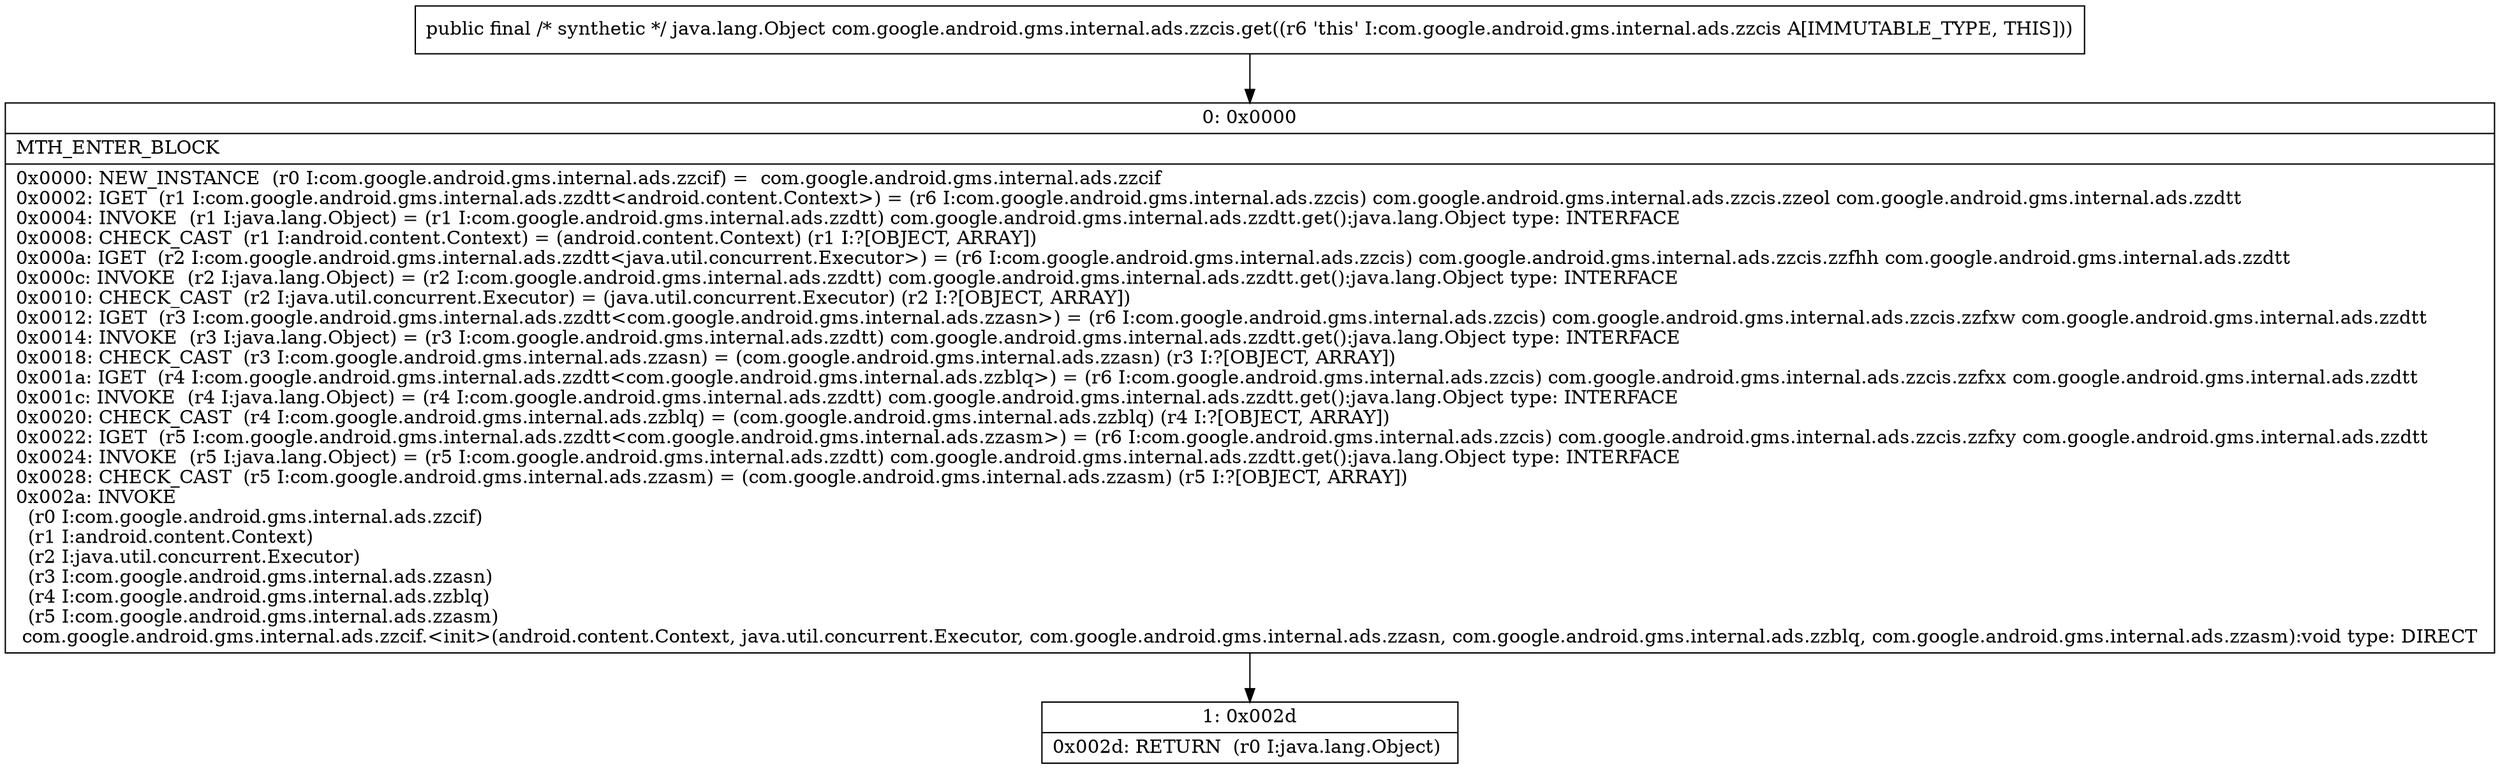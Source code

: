 digraph "CFG forcom.google.android.gms.internal.ads.zzcis.get()Ljava\/lang\/Object;" {
Node_0 [shape=record,label="{0\:\ 0x0000|MTH_ENTER_BLOCK\l|0x0000: NEW_INSTANCE  (r0 I:com.google.android.gms.internal.ads.zzcif) =  com.google.android.gms.internal.ads.zzcif \l0x0002: IGET  (r1 I:com.google.android.gms.internal.ads.zzdtt\<android.content.Context\>) = (r6 I:com.google.android.gms.internal.ads.zzcis) com.google.android.gms.internal.ads.zzcis.zzeol com.google.android.gms.internal.ads.zzdtt \l0x0004: INVOKE  (r1 I:java.lang.Object) = (r1 I:com.google.android.gms.internal.ads.zzdtt) com.google.android.gms.internal.ads.zzdtt.get():java.lang.Object type: INTERFACE \l0x0008: CHECK_CAST  (r1 I:android.content.Context) = (android.content.Context) (r1 I:?[OBJECT, ARRAY]) \l0x000a: IGET  (r2 I:com.google.android.gms.internal.ads.zzdtt\<java.util.concurrent.Executor\>) = (r6 I:com.google.android.gms.internal.ads.zzcis) com.google.android.gms.internal.ads.zzcis.zzfhh com.google.android.gms.internal.ads.zzdtt \l0x000c: INVOKE  (r2 I:java.lang.Object) = (r2 I:com.google.android.gms.internal.ads.zzdtt) com.google.android.gms.internal.ads.zzdtt.get():java.lang.Object type: INTERFACE \l0x0010: CHECK_CAST  (r2 I:java.util.concurrent.Executor) = (java.util.concurrent.Executor) (r2 I:?[OBJECT, ARRAY]) \l0x0012: IGET  (r3 I:com.google.android.gms.internal.ads.zzdtt\<com.google.android.gms.internal.ads.zzasn\>) = (r6 I:com.google.android.gms.internal.ads.zzcis) com.google.android.gms.internal.ads.zzcis.zzfxw com.google.android.gms.internal.ads.zzdtt \l0x0014: INVOKE  (r3 I:java.lang.Object) = (r3 I:com.google.android.gms.internal.ads.zzdtt) com.google.android.gms.internal.ads.zzdtt.get():java.lang.Object type: INTERFACE \l0x0018: CHECK_CAST  (r3 I:com.google.android.gms.internal.ads.zzasn) = (com.google.android.gms.internal.ads.zzasn) (r3 I:?[OBJECT, ARRAY]) \l0x001a: IGET  (r4 I:com.google.android.gms.internal.ads.zzdtt\<com.google.android.gms.internal.ads.zzblq\>) = (r6 I:com.google.android.gms.internal.ads.zzcis) com.google.android.gms.internal.ads.zzcis.zzfxx com.google.android.gms.internal.ads.zzdtt \l0x001c: INVOKE  (r4 I:java.lang.Object) = (r4 I:com.google.android.gms.internal.ads.zzdtt) com.google.android.gms.internal.ads.zzdtt.get():java.lang.Object type: INTERFACE \l0x0020: CHECK_CAST  (r4 I:com.google.android.gms.internal.ads.zzblq) = (com.google.android.gms.internal.ads.zzblq) (r4 I:?[OBJECT, ARRAY]) \l0x0022: IGET  (r5 I:com.google.android.gms.internal.ads.zzdtt\<com.google.android.gms.internal.ads.zzasm\>) = (r6 I:com.google.android.gms.internal.ads.zzcis) com.google.android.gms.internal.ads.zzcis.zzfxy com.google.android.gms.internal.ads.zzdtt \l0x0024: INVOKE  (r5 I:java.lang.Object) = (r5 I:com.google.android.gms.internal.ads.zzdtt) com.google.android.gms.internal.ads.zzdtt.get():java.lang.Object type: INTERFACE \l0x0028: CHECK_CAST  (r5 I:com.google.android.gms.internal.ads.zzasm) = (com.google.android.gms.internal.ads.zzasm) (r5 I:?[OBJECT, ARRAY]) \l0x002a: INVOKE  \l  (r0 I:com.google.android.gms.internal.ads.zzcif)\l  (r1 I:android.content.Context)\l  (r2 I:java.util.concurrent.Executor)\l  (r3 I:com.google.android.gms.internal.ads.zzasn)\l  (r4 I:com.google.android.gms.internal.ads.zzblq)\l  (r5 I:com.google.android.gms.internal.ads.zzasm)\l com.google.android.gms.internal.ads.zzcif.\<init\>(android.content.Context, java.util.concurrent.Executor, com.google.android.gms.internal.ads.zzasn, com.google.android.gms.internal.ads.zzblq, com.google.android.gms.internal.ads.zzasm):void type: DIRECT \l}"];
Node_1 [shape=record,label="{1\:\ 0x002d|0x002d: RETURN  (r0 I:java.lang.Object) \l}"];
MethodNode[shape=record,label="{public final \/* synthetic *\/ java.lang.Object com.google.android.gms.internal.ads.zzcis.get((r6 'this' I:com.google.android.gms.internal.ads.zzcis A[IMMUTABLE_TYPE, THIS])) }"];
MethodNode -> Node_0;
Node_0 -> Node_1;
}

